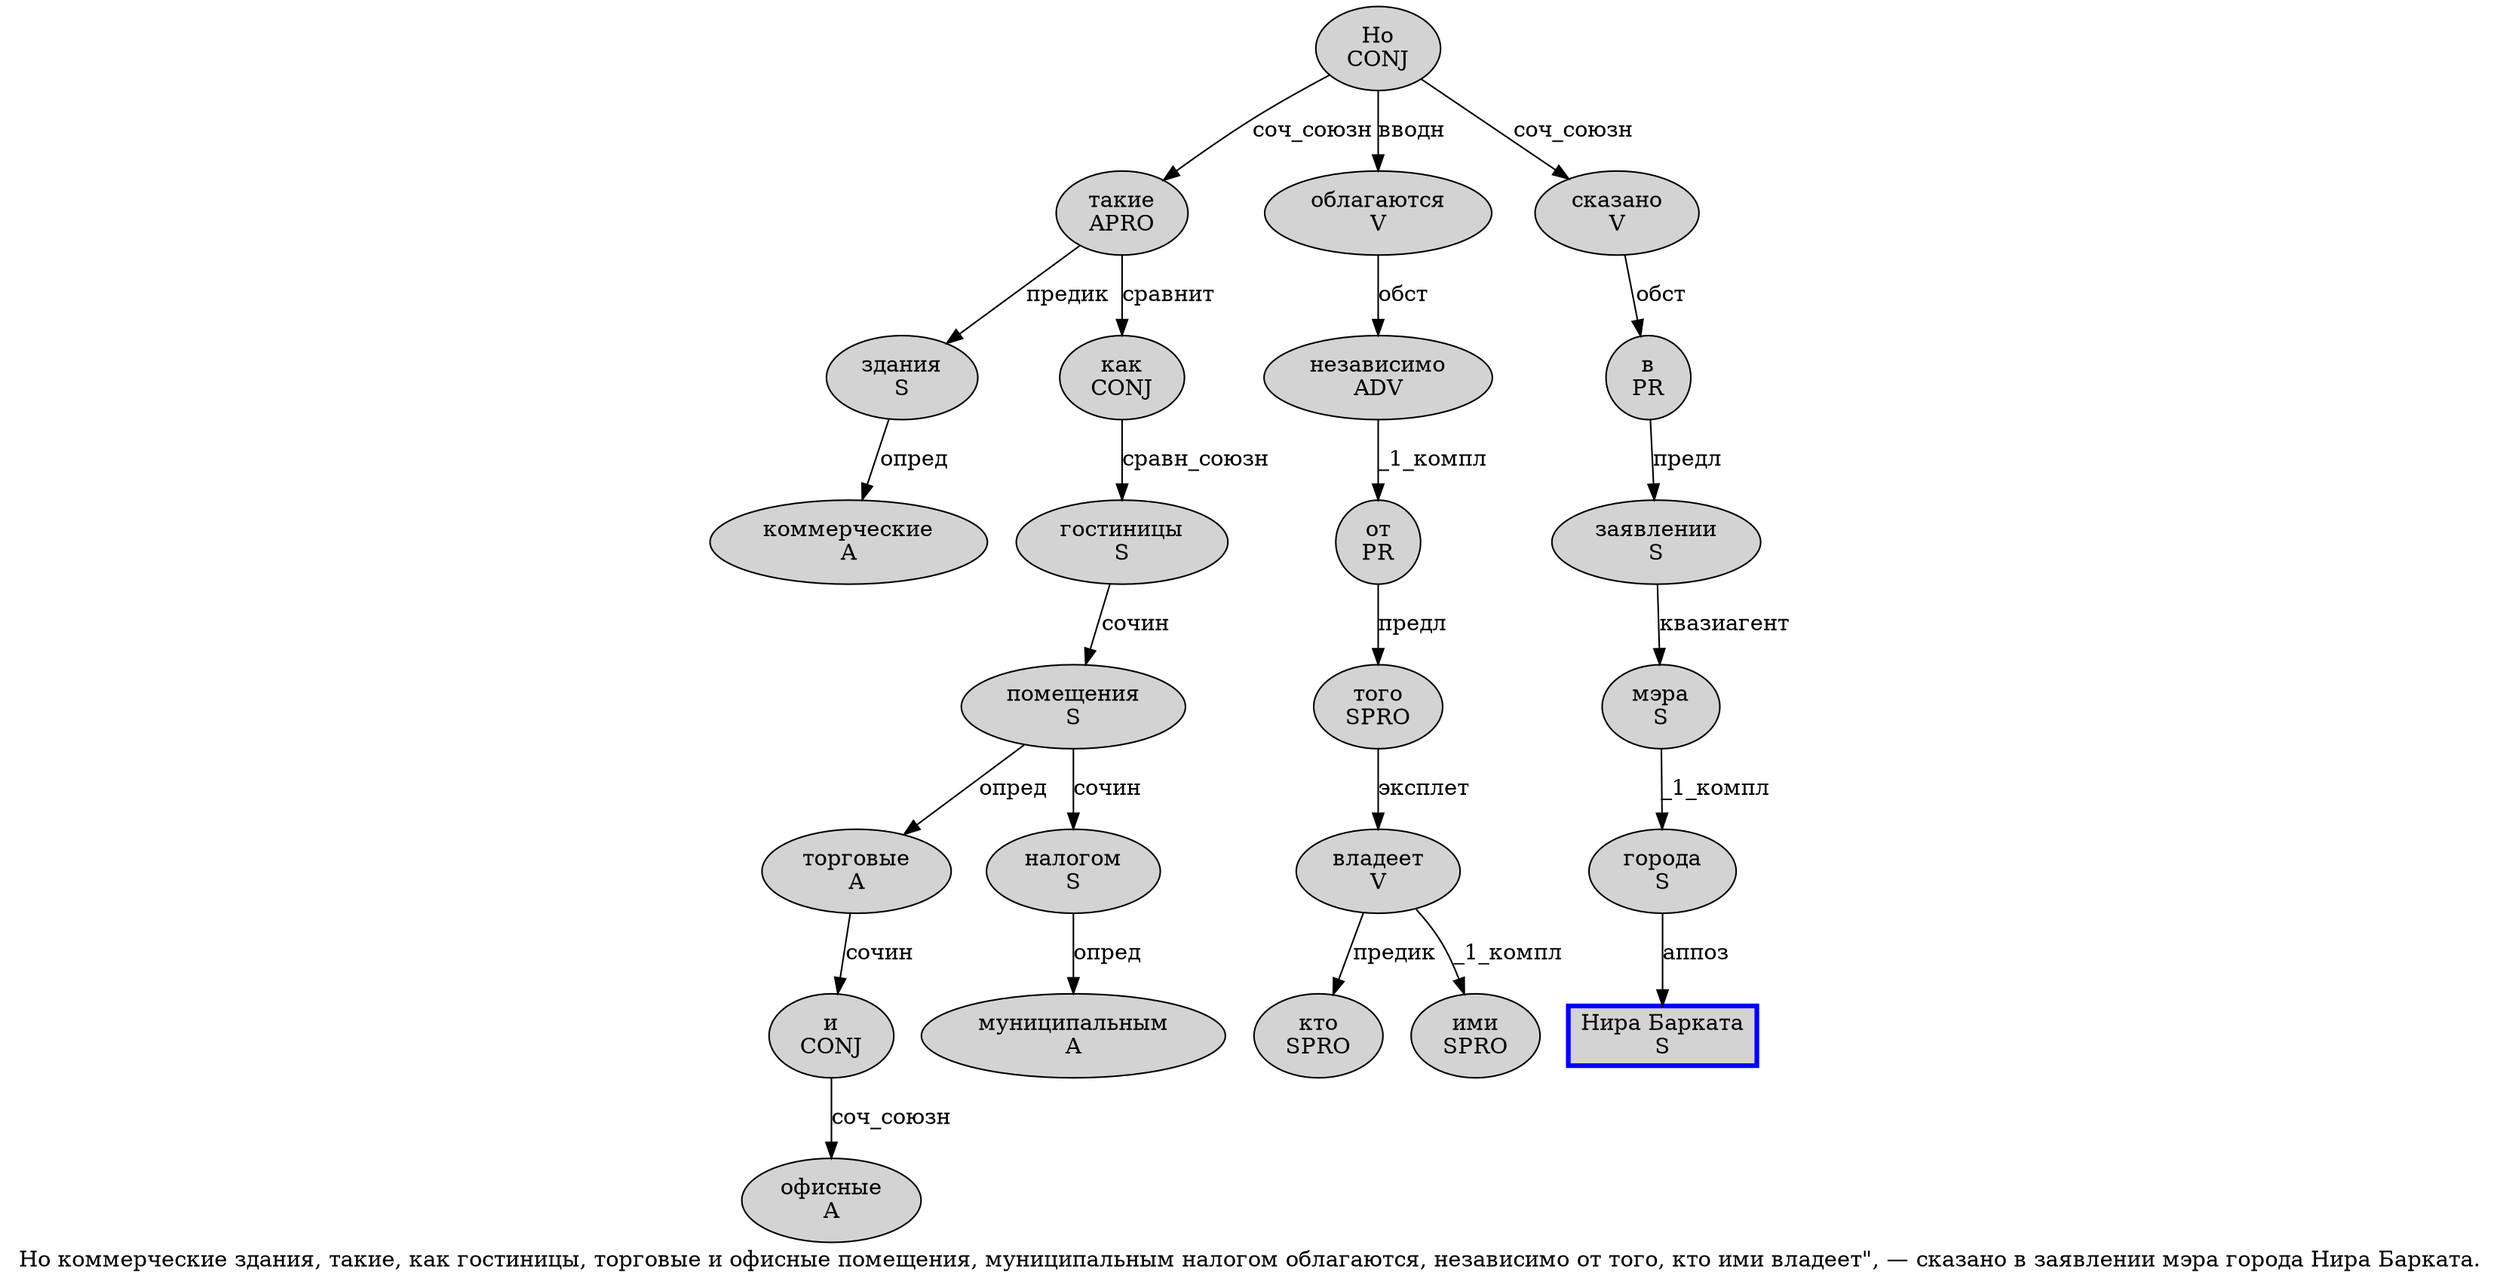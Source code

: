 digraph SENTENCE_34 {
	graph [label="Но коммерческие здания, такие, как гостиницы, торговые и офисные помещения, муниципальным налогом облагаются, независимо от того, кто ими владеет\", — сказано в заявлении мэра города Нира Барката."]
	node [style=filled]
		0 [label="Но
CONJ" color="" fillcolor=lightgray penwidth=1 shape=ellipse]
		1 [label="коммерческие
A" color="" fillcolor=lightgray penwidth=1 shape=ellipse]
		2 [label="здания
S" color="" fillcolor=lightgray penwidth=1 shape=ellipse]
		4 [label="такие
APRO" color="" fillcolor=lightgray penwidth=1 shape=ellipse]
		6 [label="как
CONJ" color="" fillcolor=lightgray penwidth=1 shape=ellipse]
		7 [label="гостиницы
S" color="" fillcolor=lightgray penwidth=1 shape=ellipse]
		9 [label="торговые
A" color="" fillcolor=lightgray penwidth=1 shape=ellipse]
		10 [label="и
CONJ" color="" fillcolor=lightgray penwidth=1 shape=ellipse]
		11 [label="офисные
A" color="" fillcolor=lightgray penwidth=1 shape=ellipse]
		12 [label="помещения
S" color="" fillcolor=lightgray penwidth=1 shape=ellipse]
		14 [label="муниципальным
A" color="" fillcolor=lightgray penwidth=1 shape=ellipse]
		15 [label="налогом
S" color="" fillcolor=lightgray penwidth=1 shape=ellipse]
		16 [label="облагаются
V" color="" fillcolor=lightgray penwidth=1 shape=ellipse]
		18 [label="независимо
ADV" color="" fillcolor=lightgray penwidth=1 shape=ellipse]
		19 [label="от
PR" color="" fillcolor=lightgray penwidth=1 shape=ellipse]
		20 [label="того
SPRO" color="" fillcolor=lightgray penwidth=1 shape=ellipse]
		22 [label="кто
SPRO" color="" fillcolor=lightgray penwidth=1 shape=ellipse]
		23 [label="ими
SPRO" color="" fillcolor=lightgray penwidth=1 shape=ellipse]
		24 [label="владеет
V" color="" fillcolor=lightgray penwidth=1 shape=ellipse]
		28 [label="сказано
V" color="" fillcolor=lightgray penwidth=1 shape=ellipse]
		29 [label="в
PR" color="" fillcolor=lightgray penwidth=1 shape=ellipse]
		30 [label="заявлении
S" color="" fillcolor=lightgray penwidth=1 shape=ellipse]
		31 [label="мэра
S" color="" fillcolor=lightgray penwidth=1 shape=ellipse]
		32 [label="города
S" color="" fillcolor=lightgray penwidth=1 shape=ellipse]
		33 [label="Нира Барката
S" color=blue fillcolor=lightgray penwidth=3 shape=box]
			16 -> 18 [label="обст"]
			6 -> 7 [label="сравн_союзн"]
			7 -> 12 [label="сочин"]
			20 -> 24 [label="эксплет"]
			32 -> 33 [label="аппоз"]
			2 -> 1 [label="опред"]
			28 -> 29 [label="обст"]
			18 -> 19 [label="_1_компл"]
			29 -> 30 [label="предл"]
			4 -> 2 [label="предик"]
			4 -> 6 [label="сравнит"]
			19 -> 20 [label="предл"]
			10 -> 11 [label="соч_союзн"]
			9 -> 10 [label="сочин"]
			31 -> 32 [label="_1_компл"]
			15 -> 14 [label="опред"]
			0 -> 4 [label="соч_союзн"]
			0 -> 16 [label="вводн"]
			0 -> 28 [label="соч_союзн"]
			12 -> 9 [label="опред"]
			12 -> 15 [label="сочин"]
			24 -> 22 [label="предик"]
			24 -> 23 [label="_1_компл"]
			30 -> 31 [label="квазиагент"]
}